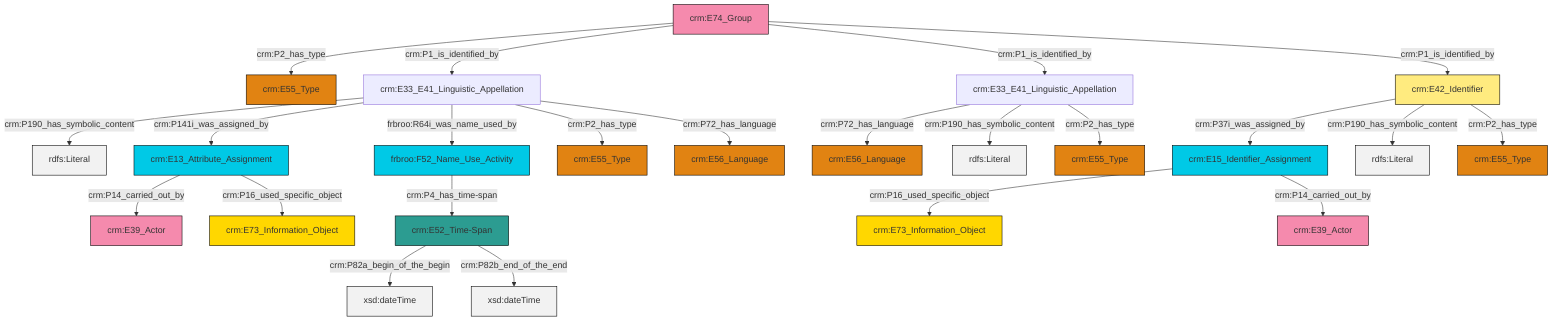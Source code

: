 graph TD
classDef Literal fill:#f2f2f2,stroke:#000000;
classDef CRM_Entity fill:#FFFFFF,stroke:#000000;
classDef Temporal_Entity fill:#00C9E6, stroke:#000000;
classDef Type fill:#E18312, stroke:#000000;
classDef Time-Span fill:#2C9C91, stroke:#000000;
classDef Appellation fill:#FFEB7F, stroke:#000000;
classDef Place fill:#008836, stroke:#000000;
classDef Persistent_Item fill:#B266B2, stroke:#000000;
classDef Conceptual_Object fill:#FFD700, stroke:#000000;
classDef Physical_Thing fill:#D2B48C, stroke:#000000;
classDef Actor fill:#f58aad, stroke:#000000;
classDef PC_Classes fill:#4ce600, stroke:#000000;
classDef Multi fill:#cccccc,stroke:#000000;

0["crm:E13_Attribute_Assignment"]:::Temporal_Entity -->|crm:P14_carried_out_by| 1["crm:E39_Actor"]:::Actor
3["crm:E15_Identifier_Assignment"]:::Temporal_Entity -->|crm:P16_used_specific_object| 4["crm:E73_Information_Object"]:::Conceptual_Object
6["frbroo:F52_Name_Use_Activity"]:::Temporal_Entity -->|crm:P4_has_time-span| 7["crm:E52_Time-Span"]:::Time-Span
8["crm:E33_E41_Linguistic_Appellation"]:::Default -->|crm:P72_has_language| 9["crm:E56_Language"]:::Type
10["crm:E42_Identifier"]:::Appellation -->|crm:P37i_was_assigned_by| 3["crm:E15_Identifier_Assignment"]:::Temporal_Entity
11["crm:E33_E41_Linguistic_Appellation"]:::Default -->|crm:P190_has_symbolic_content| 12[rdfs:Literal]:::Literal
11["crm:E33_E41_Linguistic_Appellation"]:::Default -->|crm:P141i_was_assigned_by| 0["crm:E13_Attribute_Assignment"]:::Temporal_Entity
10["crm:E42_Identifier"]:::Appellation -->|crm:P190_has_symbolic_content| 13[rdfs:Literal]:::Literal
3["crm:E15_Identifier_Assignment"]:::Temporal_Entity -->|crm:P14_carried_out_by| 15["crm:E39_Actor"]:::Actor
8["crm:E33_E41_Linguistic_Appellation"]:::Default -->|crm:P190_has_symbolic_content| 16[rdfs:Literal]:::Literal
10["crm:E42_Identifier"]:::Appellation -->|crm:P2_has_type| 18["crm:E55_Type"]:::Type
20["crm:E74_Group"]:::Actor -->|crm:P2_has_type| 21["crm:E55_Type"]:::Type
11["crm:E33_E41_Linguistic_Appellation"]:::Default -->|frbroo:R64i_was_name_used_by| 6["frbroo:F52_Name_Use_Activity"]:::Temporal_Entity
7["crm:E52_Time-Span"]:::Time-Span -->|crm:P82a_begin_of_the_begin| 27[xsd:dateTime]:::Literal
11["crm:E33_E41_Linguistic_Appellation"]:::Default -->|crm:P2_has_type| 29["crm:E55_Type"]:::Type
20["crm:E74_Group"]:::Actor -->|crm:P1_is_identified_by| 11["crm:E33_E41_Linguistic_Appellation"]:::Default
20["crm:E74_Group"]:::Actor -->|crm:P1_is_identified_by| 8["crm:E33_E41_Linguistic_Appellation"]:::Default
20["crm:E74_Group"]:::Actor -->|crm:P1_is_identified_by| 10["crm:E42_Identifier"]:::Appellation
11["crm:E33_E41_Linguistic_Appellation"]:::Default -->|crm:P72_has_language| 22["crm:E56_Language"]:::Type
7["crm:E52_Time-Span"]:::Time-Span -->|crm:P82b_end_of_the_end| 38[xsd:dateTime]:::Literal
8["crm:E33_E41_Linguistic_Appellation"]:::Default -->|crm:P2_has_type| 30["crm:E55_Type"]:::Type
0["crm:E13_Attribute_Assignment"]:::Temporal_Entity -->|crm:P16_used_specific_object| 24["crm:E73_Information_Object"]:::Conceptual_Object